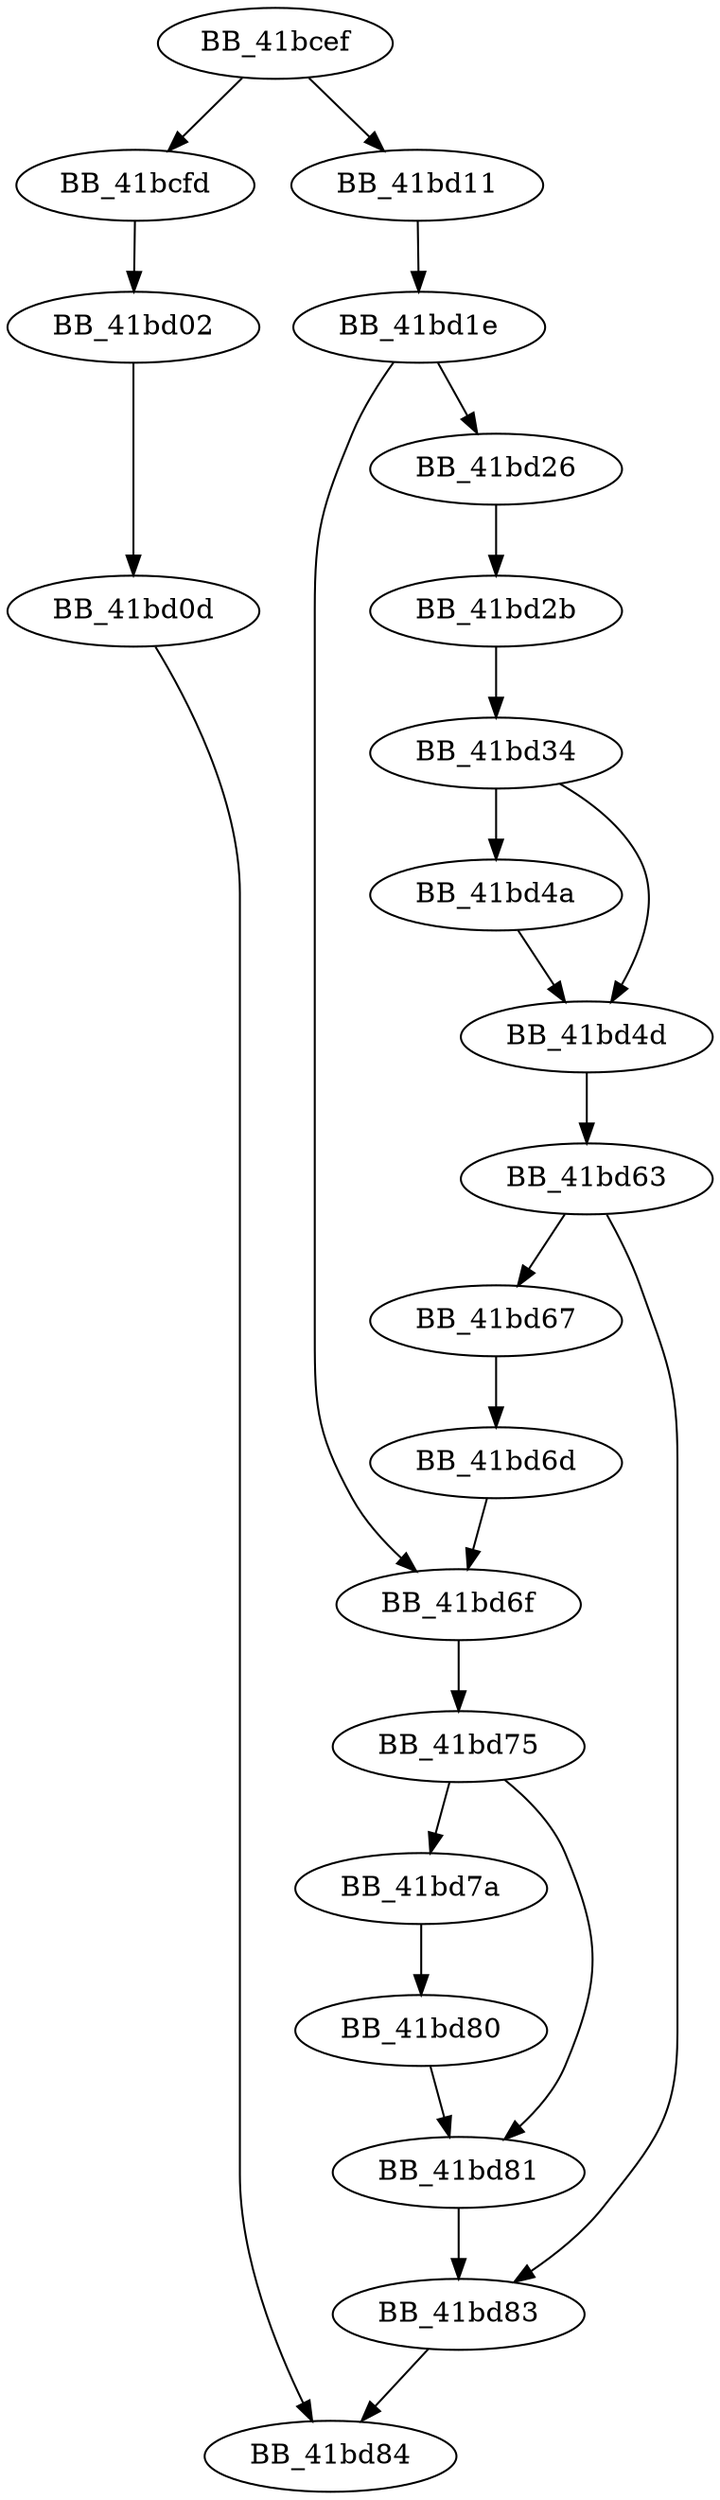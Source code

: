 DiGraph __beginthreadex{
BB_41bcef->BB_41bcfd
BB_41bcef->BB_41bd11
BB_41bcfd->BB_41bd02
BB_41bd02->BB_41bd0d
BB_41bd0d->BB_41bd84
BB_41bd11->BB_41bd1e
BB_41bd1e->BB_41bd26
BB_41bd1e->BB_41bd6f
BB_41bd26->BB_41bd2b
BB_41bd2b->BB_41bd34
BB_41bd34->BB_41bd4a
BB_41bd34->BB_41bd4d
BB_41bd4a->BB_41bd4d
BB_41bd4d->BB_41bd63
BB_41bd63->BB_41bd67
BB_41bd63->BB_41bd83
BB_41bd67->BB_41bd6d
BB_41bd6d->BB_41bd6f
BB_41bd6f->BB_41bd75
BB_41bd75->BB_41bd7a
BB_41bd75->BB_41bd81
BB_41bd7a->BB_41bd80
BB_41bd80->BB_41bd81
BB_41bd81->BB_41bd83
BB_41bd83->BB_41bd84
}
